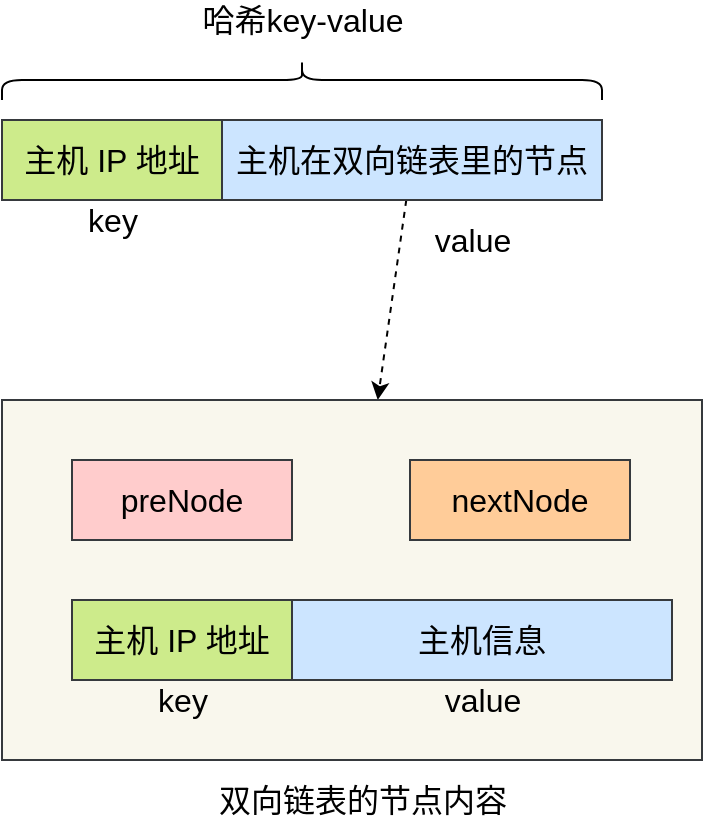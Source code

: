 <mxfile version="14.6.11" type="github">
  <diagram id="F9ho5omJfm0_gi2ENWef" name="第 1 页">
    <mxGraphModel dx="946" dy="443" grid="1" gridSize="10" guides="1" tooltips="1" connect="1" arrows="1" fold="1" page="1" pageScale="1" pageWidth="827" pageHeight="1169" math="0" shadow="0">
      <root>
        <mxCell id="0" />
        <mxCell id="1" parent="0" />
        <mxCell id="k-7KqQGt0QOUMTQJTOEK-1" value="主机 IP 地址" style="rounded=0;whiteSpace=wrap;html=1;fontSize=16;fillColor=#cdeb8b;strokeColor=#36393d;" vertex="1" parent="1">
          <mxGeometry x="210" y="200" width="110" height="40" as="geometry" />
        </mxCell>
        <mxCell id="k-7KqQGt0QOUMTQJTOEK-13" style="rounded=0;orthogonalLoop=1;jettySize=auto;html=1;fontSize=16;dashed=1;" edge="1" parent="1" source="k-7KqQGt0QOUMTQJTOEK-2" target="k-7KqQGt0QOUMTQJTOEK-8">
          <mxGeometry relative="1" as="geometry" />
        </mxCell>
        <mxCell id="k-7KqQGt0QOUMTQJTOEK-2" value="&lt;span style=&quot;font-size: 16px&quot;&gt;主机在双向链表里的节点&lt;/span&gt;" style="rounded=0;whiteSpace=wrap;html=1;fontSize=16;fillColor=#cce5ff;strokeColor=#36393d;" vertex="1" parent="1">
          <mxGeometry x="320" y="200" width="190" height="40" as="geometry" />
        </mxCell>
        <mxCell id="k-7KqQGt0QOUMTQJTOEK-4" value="key" style="text;html=1;align=center;verticalAlign=middle;resizable=0;points=[];autosize=1;strokeColor=none;fontSize=16;" vertex="1" parent="1">
          <mxGeometry x="245" y="240" width="40" height="20" as="geometry" />
        </mxCell>
        <mxCell id="k-7KqQGt0QOUMTQJTOEK-5" value="value" style="text;html=1;align=center;verticalAlign=middle;resizable=0;points=[];autosize=1;strokeColor=none;fontSize=16;" vertex="1" parent="1">
          <mxGeometry x="420" y="250" width="50" height="20" as="geometry" />
        </mxCell>
        <mxCell id="k-7KqQGt0QOUMTQJTOEK-6" value="哈希key-value" style="text;html=1;align=center;verticalAlign=middle;resizable=0;points=[];autosize=1;strokeColor=none;fontSize=16;" vertex="1" parent="1">
          <mxGeometry x="300" y="140" width="120" height="20" as="geometry" />
        </mxCell>
        <mxCell id="k-7KqQGt0QOUMTQJTOEK-7" value="" style="shape=curlyBracket;whiteSpace=wrap;html=1;rounded=1;rotation=90;" vertex="1" parent="1">
          <mxGeometry x="350" y="30" width="20" height="300" as="geometry" />
        </mxCell>
        <mxCell id="k-7KqQGt0QOUMTQJTOEK-8" value="" style="rounded=0;whiteSpace=wrap;html=1;fontSize=16;fillColor=#f9f7ed;strokeColor=#36393d;" vertex="1" parent="1">
          <mxGeometry x="210" y="340" width="350" height="180" as="geometry" />
        </mxCell>
        <mxCell id="k-7KqQGt0QOUMTQJTOEK-9" value="主机 IP 地址" style="rounded=0;whiteSpace=wrap;html=1;fontSize=16;fillColor=#cdeb8b;strokeColor=#36393d;" vertex="1" parent="1">
          <mxGeometry x="245" y="440" width="110" height="40" as="geometry" />
        </mxCell>
        <mxCell id="k-7KqQGt0QOUMTQJTOEK-10" value="主机信息" style="rounded=0;whiteSpace=wrap;html=1;fontSize=16;fillColor=#cce5ff;strokeColor=#36393d;" vertex="1" parent="1">
          <mxGeometry x="355" y="440" width="190" height="40" as="geometry" />
        </mxCell>
        <mxCell id="k-7KqQGt0QOUMTQJTOEK-11" value="key" style="text;html=1;align=center;verticalAlign=middle;resizable=0;points=[];autosize=1;strokeColor=none;fontSize=16;" vertex="1" parent="1">
          <mxGeometry x="280" y="480" width="40" height="20" as="geometry" />
        </mxCell>
        <mxCell id="k-7KqQGt0QOUMTQJTOEK-12" value="value" style="text;html=1;align=center;verticalAlign=middle;resizable=0;points=[];autosize=1;strokeColor=none;fontSize=16;" vertex="1" parent="1">
          <mxGeometry x="425" y="480" width="50" height="20" as="geometry" />
        </mxCell>
        <mxCell id="k-7KqQGt0QOUMTQJTOEK-15" value="preNode" style="rounded=0;whiteSpace=wrap;html=1;fontSize=16;fillColor=#ffcccc;strokeColor=#36393d;" vertex="1" parent="1">
          <mxGeometry x="245" y="370" width="110" height="40" as="geometry" />
        </mxCell>
        <mxCell id="k-7KqQGt0QOUMTQJTOEK-16" value="nextNode" style="rounded=0;whiteSpace=wrap;html=1;fontSize=16;fillColor=#ffcc99;strokeColor=#36393d;" vertex="1" parent="1">
          <mxGeometry x="414" y="370" width="110" height="40" as="geometry" />
        </mxCell>
        <mxCell id="k-7KqQGt0QOUMTQJTOEK-17" value="双向链表的节点内容" style="text;html=1;align=center;verticalAlign=middle;resizable=0;points=[];autosize=1;strokeColor=none;fontSize=16;" vertex="1" parent="1">
          <mxGeometry x="310" y="530" width="160" height="20" as="geometry" />
        </mxCell>
      </root>
    </mxGraphModel>
  </diagram>
</mxfile>
